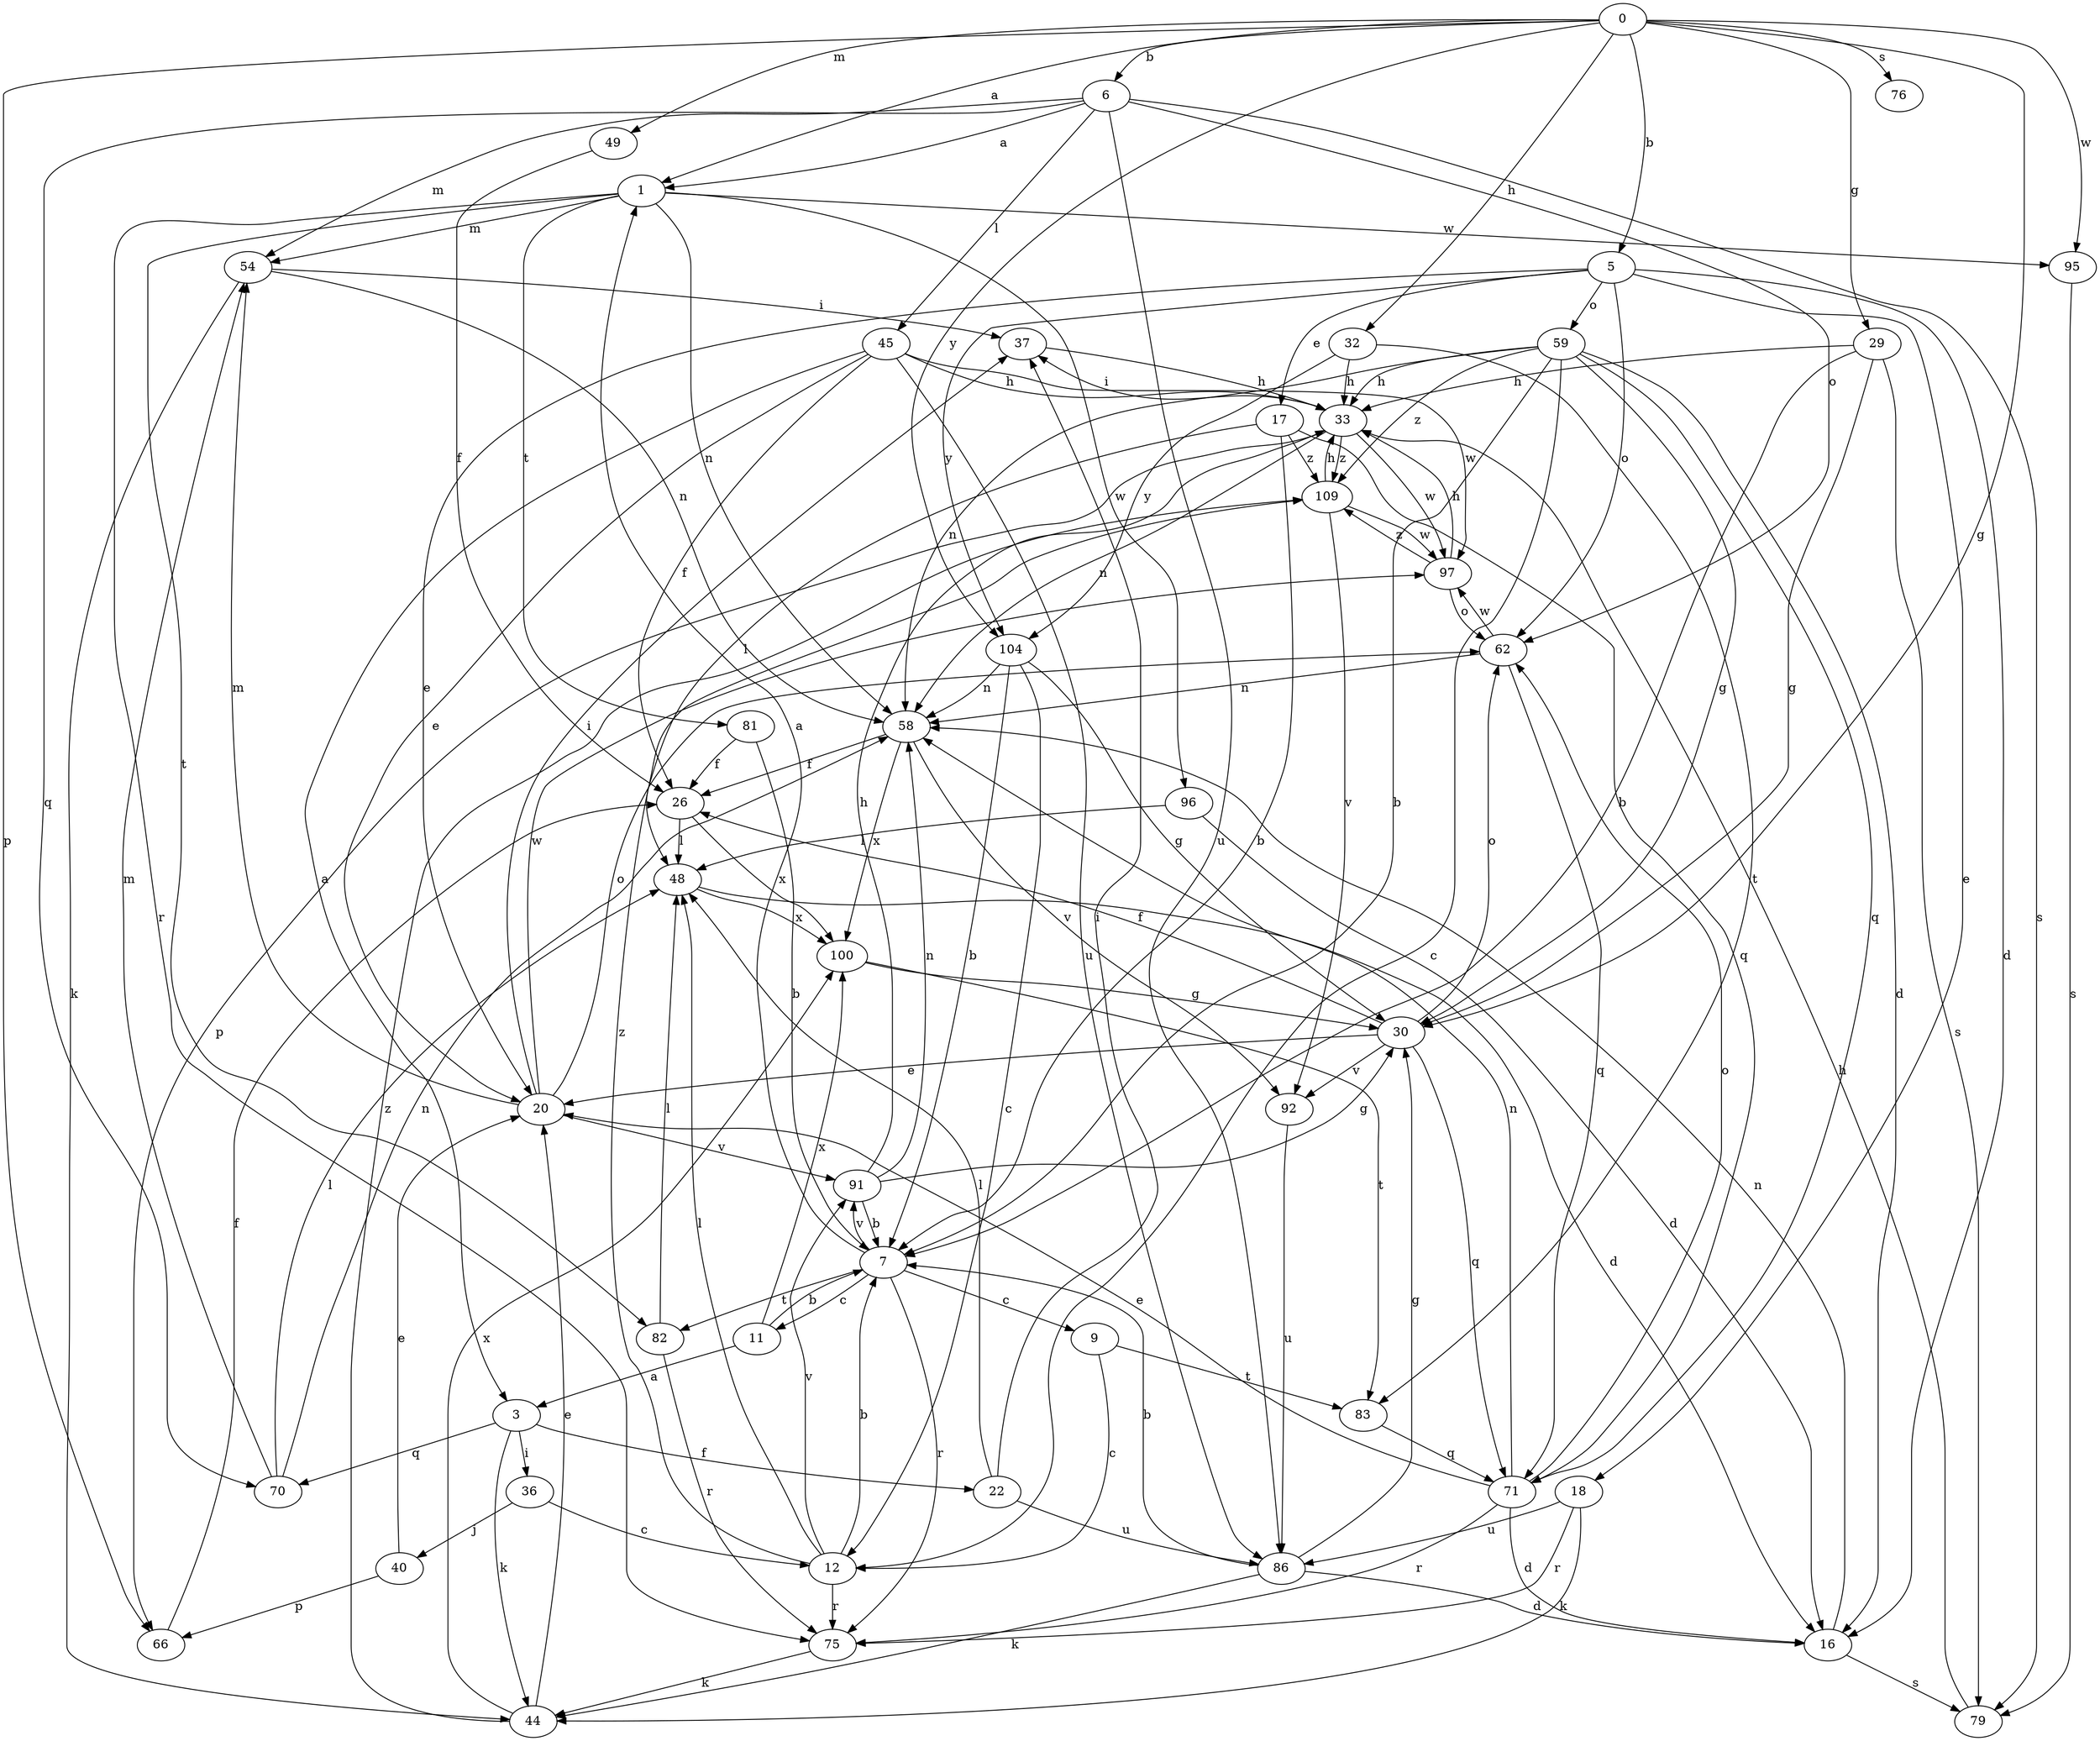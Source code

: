 strict digraph  {
0;
1;
3;
5;
6;
7;
9;
11;
12;
16;
17;
18;
20;
22;
26;
29;
30;
32;
33;
36;
37;
40;
44;
45;
48;
49;
54;
58;
59;
62;
66;
70;
71;
75;
76;
79;
81;
82;
83;
86;
91;
92;
95;
96;
97;
100;
104;
109;
0 -> 1  [label=a];
0 -> 5  [label=b];
0 -> 6  [label=b];
0 -> 29  [label=g];
0 -> 30  [label=g];
0 -> 32  [label=h];
0 -> 49  [label=m];
0 -> 66  [label=p];
0 -> 76  [label=s];
0 -> 95  [label=w];
0 -> 104  [label=y];
1 -> 54  [label=m];
1 -> 58  [label=n];
1 -> 75  [label=r];
1 -> 81  [label=t];
1 -> 82  [label=t];
1 -> 95  [label=w];
1 -> 96  [label=w];
3 -> 22  [label=f];
3 -> 36  [label=i];
3 -> 44  [label=k];
3 -> 70  [label=q];
5 -> 16  [label=d];
5 -> 17  [label=e];
5 -> 18  [label=e];
5 -> 20  [label=e];
5 -> 59  [label=o];
5 -> 62  [label=o];
5 -> 104  [label=y];
6 -> 1  [label=a];
6 -> 45  [label=l];
6 -> 54  [label=m];
6 -> 62  [label=o];
6 -> 70  [label=q];
6 -> 79  [label=s];
6 -> 86  [label=u];
7 -> 1  [label=a];
7 -> 9  [label=c];
7 -> 11  [label=c];
7 -> 75  [label=r];
7 -> 82  [label=t];
7 -> 91  [label=v];
9 -> 12  [label=c];
9 -> 83  [label=t];
11 -> 3  [label=a];
11 -> 7  [label=b];
11 -> 100  [label=x];
12 -> 7  [label=b];
12 -> 48  [label=l];
12 -> 75  [label=r];
12 -> 91  [label=v];
12 -> 109  [label=z];
16 -> 58  [label=n];
16 -> 79  [label=s];
17 -> 7  [label=b];
17 -> 48  [label=l];
17 -> 71  [label=q];
17 -> 109  [label=z];
18 -> 44  [label=k];
18 -> 75  [label=r];
18 -> 86  [label=u];
20 -> 37  [label=i];
20 -> 54  [label=m];
20 -> 62  [label=o];
20 -> 91  [label=v];
20 -> 97  [label=w];
22 -> 37  [label=i];
22 -> 48  [label=l];
22 -> 86  [label=u];
26 -> 48  [label=l];
26 -> 100  [label=x];
29 -> 7  [label=b];
29 -> 30  [label=g];
29 -> 33  [label=h];
29 -> 79  [label=s];
30 -> 20  [label=e];
30 -> 26  [label=f];
30 -> 62  [label=o];
30 -> 71  [label=q];
30 -> 92  [label=v];
32 -> 33  [label=h];
32 -> 83  [label=t];
32 -> 104  [label=y];
33 -> 37  [label=i];
33 -> 58  [label=n];
33 -> 66  [label=p];
33 -> 97  [label=w];
33 -> 109  [label=z];
36 -> 12  [label=c];
36 -> 40  [label=j];
37 -> 33  [label=h];
40 -> 20  [label=e];
40 -> 66  [label=p];
44 -> 20  [label=e];
44 -> 100  [label=x];
44 -> 109  [label=z];
45 -> 3  [label=a];
45 -> 20  [label=e];
45 -> 26  [label=f];
45 -> 33  [label=h];
45 -> 86  [label=u];
45 -> 97  [label=w];
48 -> 16  [label=d];
48 -> 100  [label=x];
49 -> 26  [label=f];
54 -> 37  [label=i];
54 -> 44  [label=k];
54 -> 58  [label=n];
58 -> 26  [label=f];
58 -> 92  [label=v];
58 -> 100  [label=x];
59 -> 7  [label=b];
59 -> 12  [label=c];
59 -> 16  [label=d];
59 -> 30  [label=g];
59 -> 33  [label=h];
59 -> 58  [label=n];
59 -> 71  [label=q];
59 -> 109  [label=z];
62 -> 58  [label=n];
62 -> 71  [label=q];
62 -> 97  [label=w];
66 -> 26  [label=f];
70 -> 48  [label=l];
70 -> 54  [label=m];
70 -> 58  [label=n];
71 -> 16  [label=d];
71 -> 20  [label=e];
71 -> 58  [label=n];
71 -> 62  [label=o];
71 -> 75  [label=r];
75 -> 44  [label=k];
79 -> 33  [label=h];
81 -> 7  [label=b];
81 -> 26  [label=f];
82 -> 48  [label=l];
82 -> 75  [label=r];
83 -> 71  [label=q];
86 -> 7  [label=b];
86 -> 16  [label=d];
86 -> 30  [label=g];
86 -> 44  [label=k];
91 -> 7  [label=b];
91 -> 30  [label=g];
91 -> 33  [label=h];
91 -> 58  [label=n];
92 -> 86  [label=u];
95 -> 79  [label=s];
96 -> 16  [label=d];
96 -> 48  [label=l];
97 -> 33  [label=h];
97 -> 62  [label=o];
97 -> 109  [label=z];
100 -> 30  [label=g];
100 -> 83  [label=t];
104 -> 7  [label=b];
104 -> 12  [label=c];
104 -> 30  [label=g];
104 -> 58  [label=n];
109 -> 33  [label=h];
109 -> 92  [label=v];
109 -> 97  [label=w];
}

